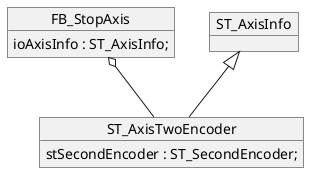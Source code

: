  @startuml
object FB_StopAxis
FB_StopAxis : ioAxisInfo : ST_AxisInfo;
object ST_AxisInfo
object ST_AxisTwoEncoder
ST_AxisTwoEncoder : stSecondEncoder : ST_SecondEncoder;

FB_StopAxis o-- ST_AxisTwoEncoder
ST_AxisInfo <|-- ST_AxisTwoEncoder

@enduml